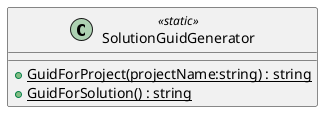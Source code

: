 @startuml
class SolutionGuidGenerator <<static>> {
    + {static} GuidForProject(projectName:string) : string
    + {static} GuidForSolution() : string
}
@enduml
